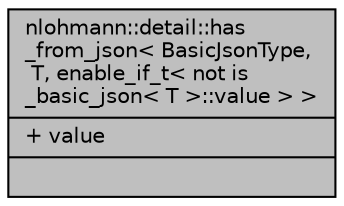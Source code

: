 digraph "nlohmann::detail::has_from_json&lt; BasicJsonType, T, enable_if_t&lt; not is_basic_json&lt; T &gt;::value &gt; &gt;"
{
 // INTERACTIVE_SVG=YES
 // LATEX_PDF_SIZE
  edge [fontname="Helvetica",fontsize="10",labelfontname="Helvetica",labelfontsize="10"];
  node [fontname="Helvetica",fontsize="10",shape=record];
  Node1 [label="{nlohmann::detail::has\l_from_json\< BasicJsonType,\l T, enable_if_t\< not is\l_basic_json\< T \>::value \> \>\n|+ value\l|}",height=0.2,width=0.4,color="black", fillcolor="grey75", style="filled", fontcolor="black",tooltip=" "];
}
